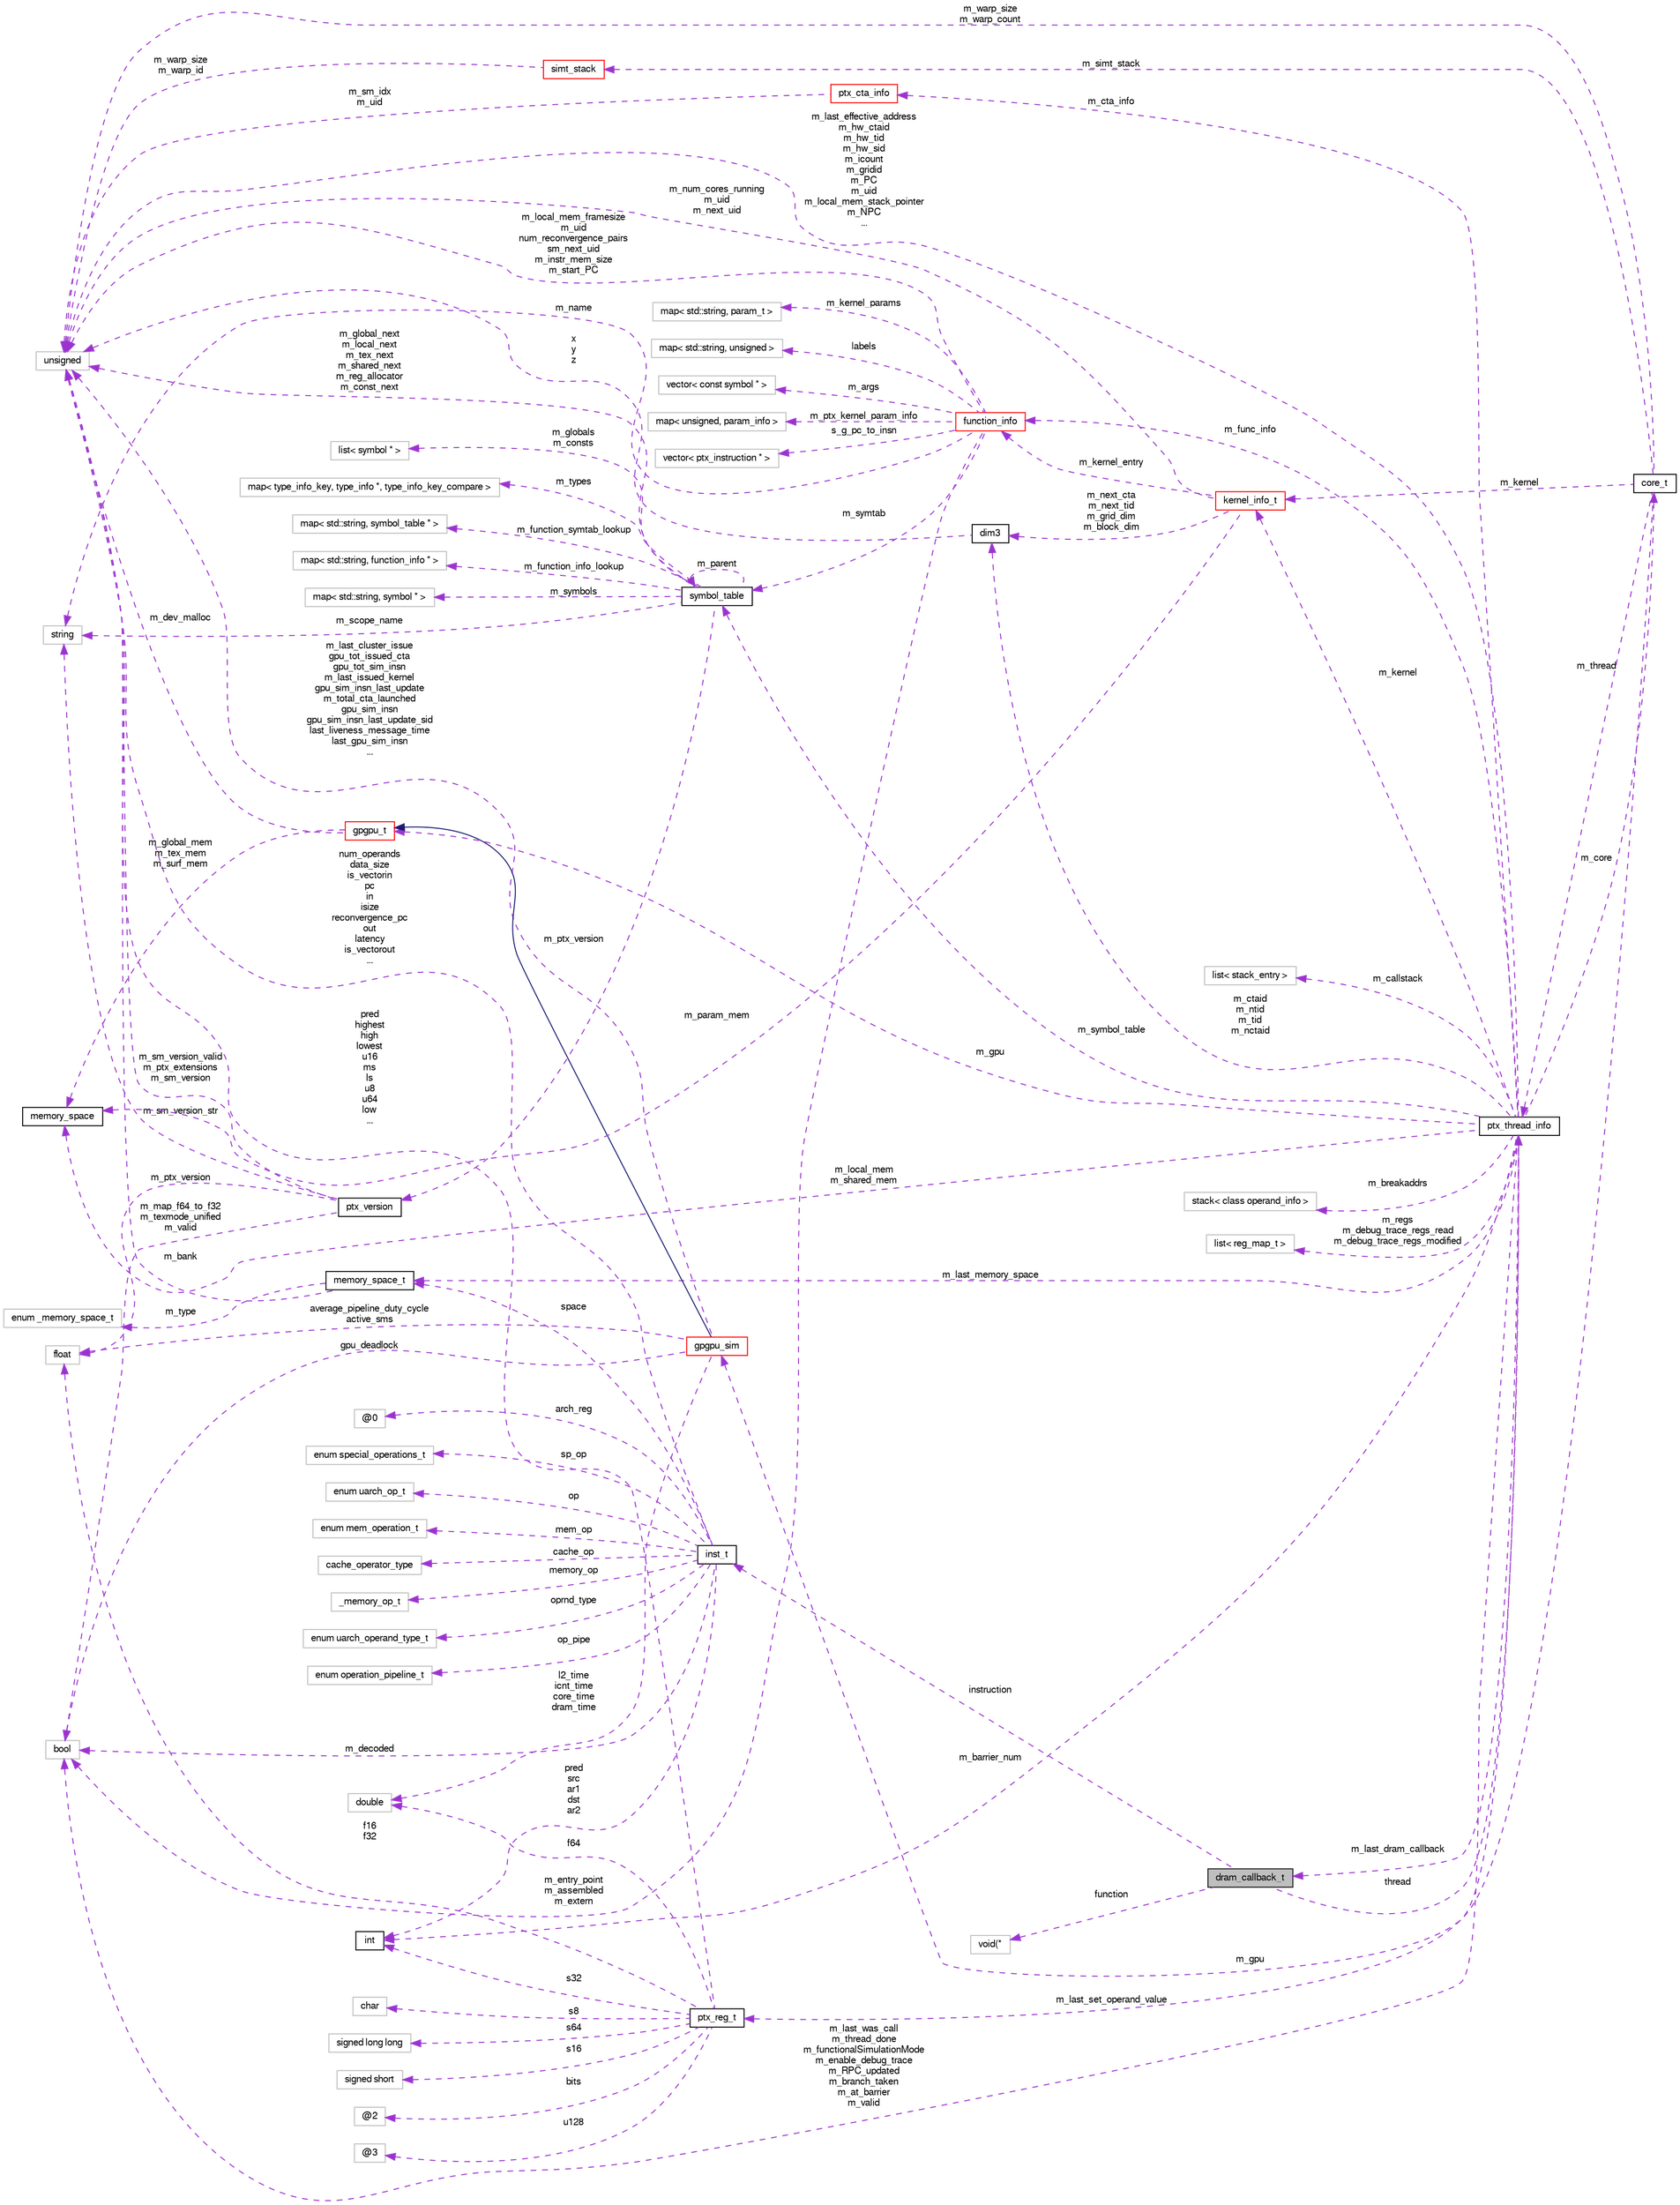 digraph G
{
  bgcolor="transparent";
  edge [fontname="FreeSans",fontsize="10",labelfontname="FreeSans",labelfontsize="10"];
  node [fontname="FreeSans",fontsize="10",shape=record];
  rankdir=LR;
  Node1 [label="dram_callback_t",height=0.2,width=0.4,color="black", fillcolor="grey75", style="filled" fontcolor="black"];
  Node2 -> Node1 [dir=back,color="darkorchid3",fontsize="10",style="dashed",label="function",fontname="FreeSans"];
  Node2 [label="void(*",height=0.2,width=0.4,color="grey75"];
  Node3 -> Node1 [dir=back,color="darkorchid3",fontsize="10",style="dashed",label="instruction",fontname="FreeSans"];
  Node3 [label="inst_t",height=0.2,width=0.4,color="black",URL="$classinst__t.html"];
  Node4 -> Node3 [dir=back,color="darkorchid3",fontsize="10",style="dashed",label="arch_reg",fontname="FreeSans"];
  Node4 [label="@0",height=0.2,width=0.4,color="grey75"];
  Node5 -> Node3 [dir=back,color="darkorchid3",fontsize="10",style="dashed",label="sp_op",fontname="FreeSans"];
  Node5 [label="enum special_operations_t",height=0.2,width=0.4,color="grey75"];
  Node6 -> Node3 [dir=back,color="darkorchid3",fontsize="10",style="dashed",label="op",fontname="FreeSans"];
  Node6 [label="enum uarch_op_t",height=0.2,width=0.4,color="grey75"];
  Node7 -> Node3 [dir=back,color="darkorchid3",fontsize="10",style="dashed",label="mem_op",fontname="FreeSans"];
  Node7 [label="enum mem_operation_t",height=0.2,width=0.4,color="grey75"];
  Node8 -> Node3 [dir=back,color="darkorchid3",fontsize="10",style="dashed",label="cache_op",fontname="FreeSans"];
  Node8 [label="cache_operator_type",height=0.2,width=0.4,color="grey75"];
  Node9 -> Node3 [dir=back,color="darkorchid3",fontsize="10",style="dashed",label="space",fontname="FreeSans"];
  Node9 [label="memory_space_t",height=0.2,width=0.4,color="black",URL="$classmemory__space__t.html"];
  Node10 -> Node9 [dir=back,color="darkorchid3",fontsize="10",style="dashed",label="m_type",fontname="FreeSans"];
  Node10 [label="enum _memory_space_t",height=0.2,width=0.4,color="grey75"];
  Node11 -> Node9 [dir=back,color="darkorchid3",fontsize="10",style="dashed",label="m_bank",fontname="FreeSans"];
  Node11 [label="unsigned",height=0.2,width=0.4,color="grey75"];
  Node12 -> Node3 [dir=back,color="darkorchid3",fontsize="10",style="dashed",label="pred\nsrc\nar1\ndst\nar2",fontname="FreeSans"];
  Node12 [label="int",height=0.2,width=0.4,color="black",URL="$classint.html"];
  Node13 -> Node3 [dir=back,color="darkorchid3",fontsize="10",style="dashed",label="memory_op",fontname="FreeSans"];
  Node13 [label="_memory_op_t",height=0.2,width=0.4,color="grey75"];
  Node14 -> Node3 [dir=back,color="darkorchid3",fontsize="10",style="dashed",label="m_decoded",fontname="FreeSans"];
  Node14 [label="bool",height=0.2,width=0.4,color="grey75"];
  Node15 -> Node3 [dir=back,color="darkorchid3",fontsize="10",style="dashed",label="oprnd_type",fontname="FreeSans"];
  Node15 [label="enum uarch_operand_type_t",height=0.2,width=0.4,color="grey75"];
  Node11 -> Node3 [dir=back,color="darkorchid3",fontsize="10",style="dashed",label="num_operands\ndata_size\nis_vectorin\npc\nin\nisize\nreconvergence_pc\nout\nlatency\nis_vectorout\n...",fontname="FreeSans"];
  Node16 -> Node3 [dir=back,color="darkorchid3",fontsize="10",style="dashed",label="op_pipe",fontname="FreeSans"];
  Node16 [label="enum operation_pipeline_t",height=0.2,width=0.4,color="grey75"];
  Node17 -> Node1 [dir=back,color="darkorchid3",fontsize="10",style="dashed",label="thread",fontname="FreeSans"];
  Node17 [label="ptx_thread_info",height=0.2,width=0.4,color="black",URL="$classptx__thread__info.html"];
  Node18 -> Node17 [dir=back,color="darkorchid3",fontsize="10",style="dashed",label="m_callstack",fontname="FreeSans"];
  Node18 [label="list\< stack_entry \>",height=0.2,width=0.4,color="grey75"];
  Node19 -> Node17 [dir=back,color="darkorchid3",fontsize="10",style="dashed",label="m_symbol_table",fontname="FreeSans"];
  Node19 [label="symbol_table",height=0.2,width=0.4,color="black",URL="$classsymbol__table.html"];
  Node20 -> Node19 [dir=back,color="darkorchid3",fontsize="10",style="dashed",label="m_symbols",fontname="FreeSans"];
  Node20 [label="map\< std::string, symbol * \>",height=0.2,width=0.4,color="grey75"];
  Node19 -> Node19 [dir=back,color="darkorchid3",fontsize="10",style="dashed",label="m_parent",fontname="FreeSans"];
  Node21 -> Node19 [dir=back,color="darkorchid3",fontsize="10",style="dashed",label="m_globals\nm_consts",fontname="FreeSans"];
  Node21 [label="list\< symbol * \>",height=0.2,width=0.4,color="grey75"];
  Node22 -> Node19 [dir=back,color="darkorchid3",fontsize="10",style="dashed",label="m_types",fontname="FreeSans"];
  Node22 [label="map\< type_info_key, type_info *, type_info_key_compare \>",height=0.2,width=0.4,color="grey75"];
  Node23 -> Node19 [dir=back,color="darkorchid3",fontsize="10",style="dashed",label="m_ptx_version",fontname="FreeSans"];
  Node23 [label="ptx_version",height=0.2,width=0.4,color="black",URL="$classptx__version.html"];
  Node24 -> Node23 [dir=back,color="darkorchid3",fontsize="10",style="dashed",label="m_ptx_version",fontname="FreeSans"];
  Node24 [label="float",height=0.2,width=0.4,color="grey75"];
  Node25 -> Node23 [dir=back,color="darkorchid3",fontsize="10",style="dashed",label="m_sm_version_str",fontname="FreeSans"];
  Node25 [label="string",height=0.2,width=0.4,color="grey75"];
  Node14 -> Node23 [dir=back,color="darkorchid3",fontsize="10",style="dashed",label="m_map_f64_to_f32\nm_texmode_unified\nm_valid",fontname="FreeSans"];
  Node11 -> Node23 [dir=back,color="darkorchid3",fontsize="10",style="dashed",label="m_sm_version_valid\nm_ptx_extensions\nm_sm_version",fontname="FreeSans"];
  Node25 -> Node19 [dir=back,color="darkorchid3",fontsize="10",style="dashed",label="m_scope_name",fontname="FreeSans"];
  Node26 -> Node19 [dir=back,color="darkorchid3",fontsize="10",style="dashed",label="m_function_symtab_lookup",fontname="FreeSans"];
  Node26 [label="map\< std::string, symbol_table * \>",height=0.2,width=0.4,color="grey75"];
  Node27 -> Node19 [dir=back,color="darkorchid3",fontsize="10",style="dashed",label="m_function_info_lookup",fontname="FreeSans"];
  Node27 [label="map\< std::string, function_info * \>",height=0.2,width=0.4,color="grey75"];
  Node11 -> Node19 [dir=back,color="darkorchid3",fontsize="10",style="dashed",label="m_global_next\nm_local_next\nm_tex_next\nm_shared_next\nm_reg_allocator\nm_const_next",fontname="FreeSans"];
  Node28 -> Node17 [dir=back,color="darkorchid3",fontsize="10",style="dashed",label="m_core",fontname="FreeSans"];
  Node28 [label="core_t",height=0.2,width=0.4,color="black",URL="$classcore__t.html"];
  Node29 -> Node28 [dir=back,color="darkorchid3",fontsize="10",style="dashed",label="m_simt_stack",fontname="FreeSans"];
  Node29 [label="simt_stack",height=0.2,width=0.4,color="red",URL="$classsimt__stack.html"];
  Node11 -> Node29 [dir=back,color="darkorchid3",fontsize="10",style="dashed",label="m_warp_size\nm_warp_id",fontname="FreeSans"];
  Node30 -> Node28 [dir=back,color="darkorchid3",fontsize="10",style="dashed",label="m_gpu",fontname="FreeSans"];
  Node30 [label="gpgpu_sim",height=0.2,width=0.4,color="red",URL="$classgpgpu__sim.html"];
  Node31 -> Node30 [dir=back,color="midnightblue",fontsize="10",style="solid",fontname="FreeSans"];
  Node31 [label="gpgpu_t",height=0.2,width=0.4,color="red",URL="$classgpgpu__t.html"];
  Node11 -> Node31 [dir=back,color="darkorchid3",fontsize="10",style="dashed",label="m_dev_malloc",fontname="FreeSans"];
  Node32 -> Node31 [dir=back,color="darkorchid3",fontsize="10",style="dashed",label="m_global_mem\nm_tex_mem\nm_surf_mem",fontname="FreeSans"];
  Node32 [label="memory_space",height=0.2,width=0.4,color="black",URL="$classmemory__space.html"];
  Node33 -> Node30 [dir=back,color="darkorchid3",fontsize="10",style="dashed",label="l2_time\nicnt_time\ncore_time\ndram_time",fontname="FreeSans"];
  Node33 [label="double",height=0.2,width=0.4,color="grey75"];
  Node24 -> Node30 [dir=back,color="darkorchid3",fontsize="10",style="dashed",label="average_pipeline_duty_cycle\nactive_sms",fontname="FreeSans"];
  Node14 -> Node30 [dir=back,color="darkorchid3",fontsize="10",style="dashed",label="gpu_deadlock",fontname="FreeSans"];
  Node11 -> Node30 [dir=back,color="darkorchid3",fontsize="10",style="dashed",label="m_last_cluster_issue\ngpu_tot_issued_cta\ngpu_tot_sim_insn\nm_last_issued_kernel\ngpu_sim_insn_last_update\nm_total_cta_launched\ngpu_sim_insn\ngpu_sim_insn_last_update_sid\nlast_liveness_message_time\nlast_gpu_sim_insn\n...",fontname="FreeSans"];
  Node11 -> Node28 [dir=back,color="darkorchid3",fontsize="10",style="dashed",label="m_warp_size\nm_warp_count",fontname="FreeSans"];
  Node17 -> Node28 [dir=back,color="darkorchid3",fontsize="10",style="dashed",label="m_thread",fontname="FreeSans"];
  Node34 -> Node28 [dir=back,color="darkorchid3",fontsize="10",style="dashed",label="m_kernel",fontname="FreeSans"];
  Node34 [label="kernel_info_t",height=0.2,width=0.4,color="red",URL="$classkernel__info__t.html"];
  Node35 -> Node34 [dir=back,color="darkorchid3",fontsize="10",style="dashed",label="m_kernel_entry",fontname="FreeSans"];
  Node35 [label="function_info",height=0.2,width=0.4,color="red",URL="$classfunction__info.html"];
  Node19 -> Node35 [dir=back,color="darkorchid3",fontsize="10",style="dashed",label="m_symtab",fontname="FreeSans"];
  Node36 -> Node35 [dir=back,color="darkorchid3",fontsize="10",style="dashed",label="m_kernel_params",fontname="FreeSans"];
  Node36 [label="map\< std::string, param_t \>",height=0.2,width=0.4,color="grey75"];
  Node37 -> Node35 [dir=back,color="darkorchid3",fontsize="10",style="dashed",label="labels",fontname="FreeSans"];
  Node37 [label="map\< std::string, unsigned \>",height=0.2,width=0.4,color="grey75"];
  Node38 -> Node35 [dir=back,color="darkorchid3",fontsize="10",style="dashed",label="m_args",fontname="FreeSans"];
  Node38 [label="vector\< const symbol * \>",height=0.2,width=0.4,color="grey75"];
  Node39 -> Node35 [dir=back,color="darkorchid3",fontsize="10",style="dashed",label="m_ptx_kernel_param_info",fontname="FreeSans"];
  Node39 [label="map\< unsigned, param_info \>",height=0.2,width=0.4,color="grey75"];
  Node40 -> Node35 [dir=back,color="darkorchid3",fontsize="10",style="dashed",label="s_g_pc_to_insn",fontname="FreeSans"];
  Node40 [label="vector\< ptx_instruction * \>",height=0.2,width=0.4,color="grey75"];
  Node25 -> Node35 [dir=back,color="darkorchid3",fontsize="10",style="dashed",label="m_name",fontname="FreeSans"];
  Node14 -> Node35 [dir=back,color="darkorchid3",fontsize="10",style="dashed",label="m_entry_point\nm_assembled\nm_extern",fontname="FreeSans"];
  Node11 -> Node35 [dir=back,color="darkorchid3",fontsize="10",style="dashed",label="m_local_mem_framesize\nm_uid\nnum_reconvergence_pairs\nsm_next_uid\nm_instr_mem_size\nm_start_PC",fontname="FreeSans"];
  Node11 -> Node34 [dir=back,color="darkorchid3",fontsize="10",style="dashed",label="m_num_cores_running\nm_uid\nm_next_uid",fontname="FreeSans"];
  Node32 -> Node34 [dir=back,color="darkorchid3",fontsize="10",style="dashed",label="m_param_mem",fontname="FreeSans"];
  Node41 -> Node34 [dir=back,color="darkorchid3",fontsize="10",style="dashed",label="m_next_cta\nm_next_tid\nm_grid_dim\nm_block_dim",fontname="FreeSans"];
  Node41 [label="dim3",height=0.2,width=0.4,color="black",URL="$structdim3.html"];
  Node11 -> Node41 [dir=back,color="darkorchid3",fontsize="10",style="dashed",label="x\ny\nz",fontname="FreeSans"];
  Node42 -> Node17 [dir=back,color="darkorchid3",fontsize="10",style="dashed",label="m_last_set_operand_value",fontname="FreeSans"];
  Node42 [label="ptx_reg_t",height=0.2,width=0.4,color="black",URL="$unionptx__reg__t.html"];
  Node43 -> Node42 [dir=back,color="darkorchid3",fontsize="10",style="dashed",label="bits",fontname="FreeSans"];
  Node43 [label="@2",height=0.2,width=0.4,color="grey75"];
  Node44 -> Node42 [dir=back,color="darkorchid3",fontsize="10",style="dashed",label="u128",fontname="FreeSans"];
  Node44 [label="@3",height=0.2,width=0.4,color="grey75"];
  Node33 -> Node42 [dir=back,color="darkorchid3",fontsize="10",style="dashed",label="f64",fontname="FreeSans"];
  Node24 -> Node42 [dir=back,color="darkorchid3",fontsize="10",style="dashed",label="f16\nf32",fontname="FreeSans"];
  Node45 -> Node42 [dir=back,color="darkorchid3",fontsize="10",style="dashed",label="s8",fontname="FreeSans"];
  Node45 [label="char",height=0.2,width=0.4,color="grey75"];
  Node12 -> Node42 [dir=back,color="darkorchid3",fontsize="10",style="dashed",label="s32",fontname="FreeSans"];
  Node46 -> Node42 [dir=back,color="darkorchid3",fontsize="10",style="dashed",label="s64",fontname="FreeSans"];
  Node46 [label="signed long long",height=0.2,width=0.4,color="grey75"];
  Node47 -> Node42 [dir=back,color="darkorchid3",fontsize="10",style="dashed",label="s16",fontname="FreeSans"];
  Node47 [label="signed short",height=0.2,width=0.4,color="grey75"];
  Node11 -> Node42 [dir=back,color="darkorchid3",fontsize="10",style="dashed",label="pred\nhighest\nhigh\nlowest\nu16\nms\nls\nu8\nu64\nlow\n...",fontname="FreeSans"];
  Node9 -> Node17 [dir=back,color="darkorchid3",fontsize="10",style="dashed",label="m_last_memory_space",fontname="FreeSans"];
  Node12 -> Node17 [dir=back,color="darkorchid3",fontsize="10",style="dashed",label="m_barrier_num",fontname="FreeSans"];
  Node14 -> Node17 [dir=back,color="darkorchid3",fontsize="10",style="dashed",label="m_last_was_call\nm_thread_done\nm_functionalSimulationMode\nm_enable_debug_trace\nm_RPC_updated\nm_branch_taken\nm_at_barrier\nm_valid",fontname="FreeSans"];
  Node35 -> Node17 [dir=back,color="darkorchid3",fontsize="10",style="dashed",label="m_func_info",fontname="FreeSans"];
  Node48 -> Node17 [dir=back,color="darkorchid3",fontsize="10",style="dashed",label="m_breakaddrs",fontname="FreeSans"];
  Node48 [label="stack\< class operand_info \>",height=0.2,width=0.4,color="grey75"];
  Node31 -> Node17 [dir=back,color="darkorchid3",fontsize="10",style="dashed",label="m_gpu",fontname="FreeSans"];
  Node49 -> Node17 [dir=back,color="darkorchid3",fontsize="10",style="dashed",label="m_regs\nm_debug_trace_regs_read\nm_debug_trace_regs_modified",fontname="FreeSans"];
  Node49 [label="list\< reg_map_t \>",height=0.2,width=0.4,color="grey75"];
  Node11 -> Node17 [dir=back,color="darkorchid3",fontsize="10",style="dashed",label="m_last_effective_address\nm_hw_ctaid\nm_hw_tid\nm_hw_sid\nm_icount\nm_gridid\nm_PC\nm_uid\nm_local_mem_stack_pointer\nm_NPC\n...",fontname="FreeSans"];
  Node41 -> Node17 [dir=back,color="darkorchid3",fontsize="10",style="dashed",label="m_ctaid\nm_ntid\nm_tid\nm_nctaid",fontname="FreeSans"];
  Node32 -> Node17 [dir=back,color="darkorchid3",fontsize="10",style="dashed",label="m_local_mem\nm_shared_mem",fontname="FreeSans"];
  Node34 -> Node17 [dir=back,color="darkorchid3",fontsize="10",style="dashed",label="m_kernel",fontname="FreeSans"];
  Node50 -> Node17 [dir=back,color="darkorchid3",fontsize="10",style="dashed",label="m_cta_info",fontname="FreeSans"];
  Node50 [label="ptx_cta_info",height=0.2,width=0.4,color="red",URL="$classptx__cta__info.html"];
  Node11 -> Node50 [dir=back,color="darkorchid3",fontsize="10",style="dashed",label="m_sm_idx\nm_uid",fontname="FreeSans"];
  Node1 -> Node17 [dir=back,color="darkorchid3",fontsize="10",style="dashed",label="m_last_dram_callback",fontname="FreeSans"];
}
